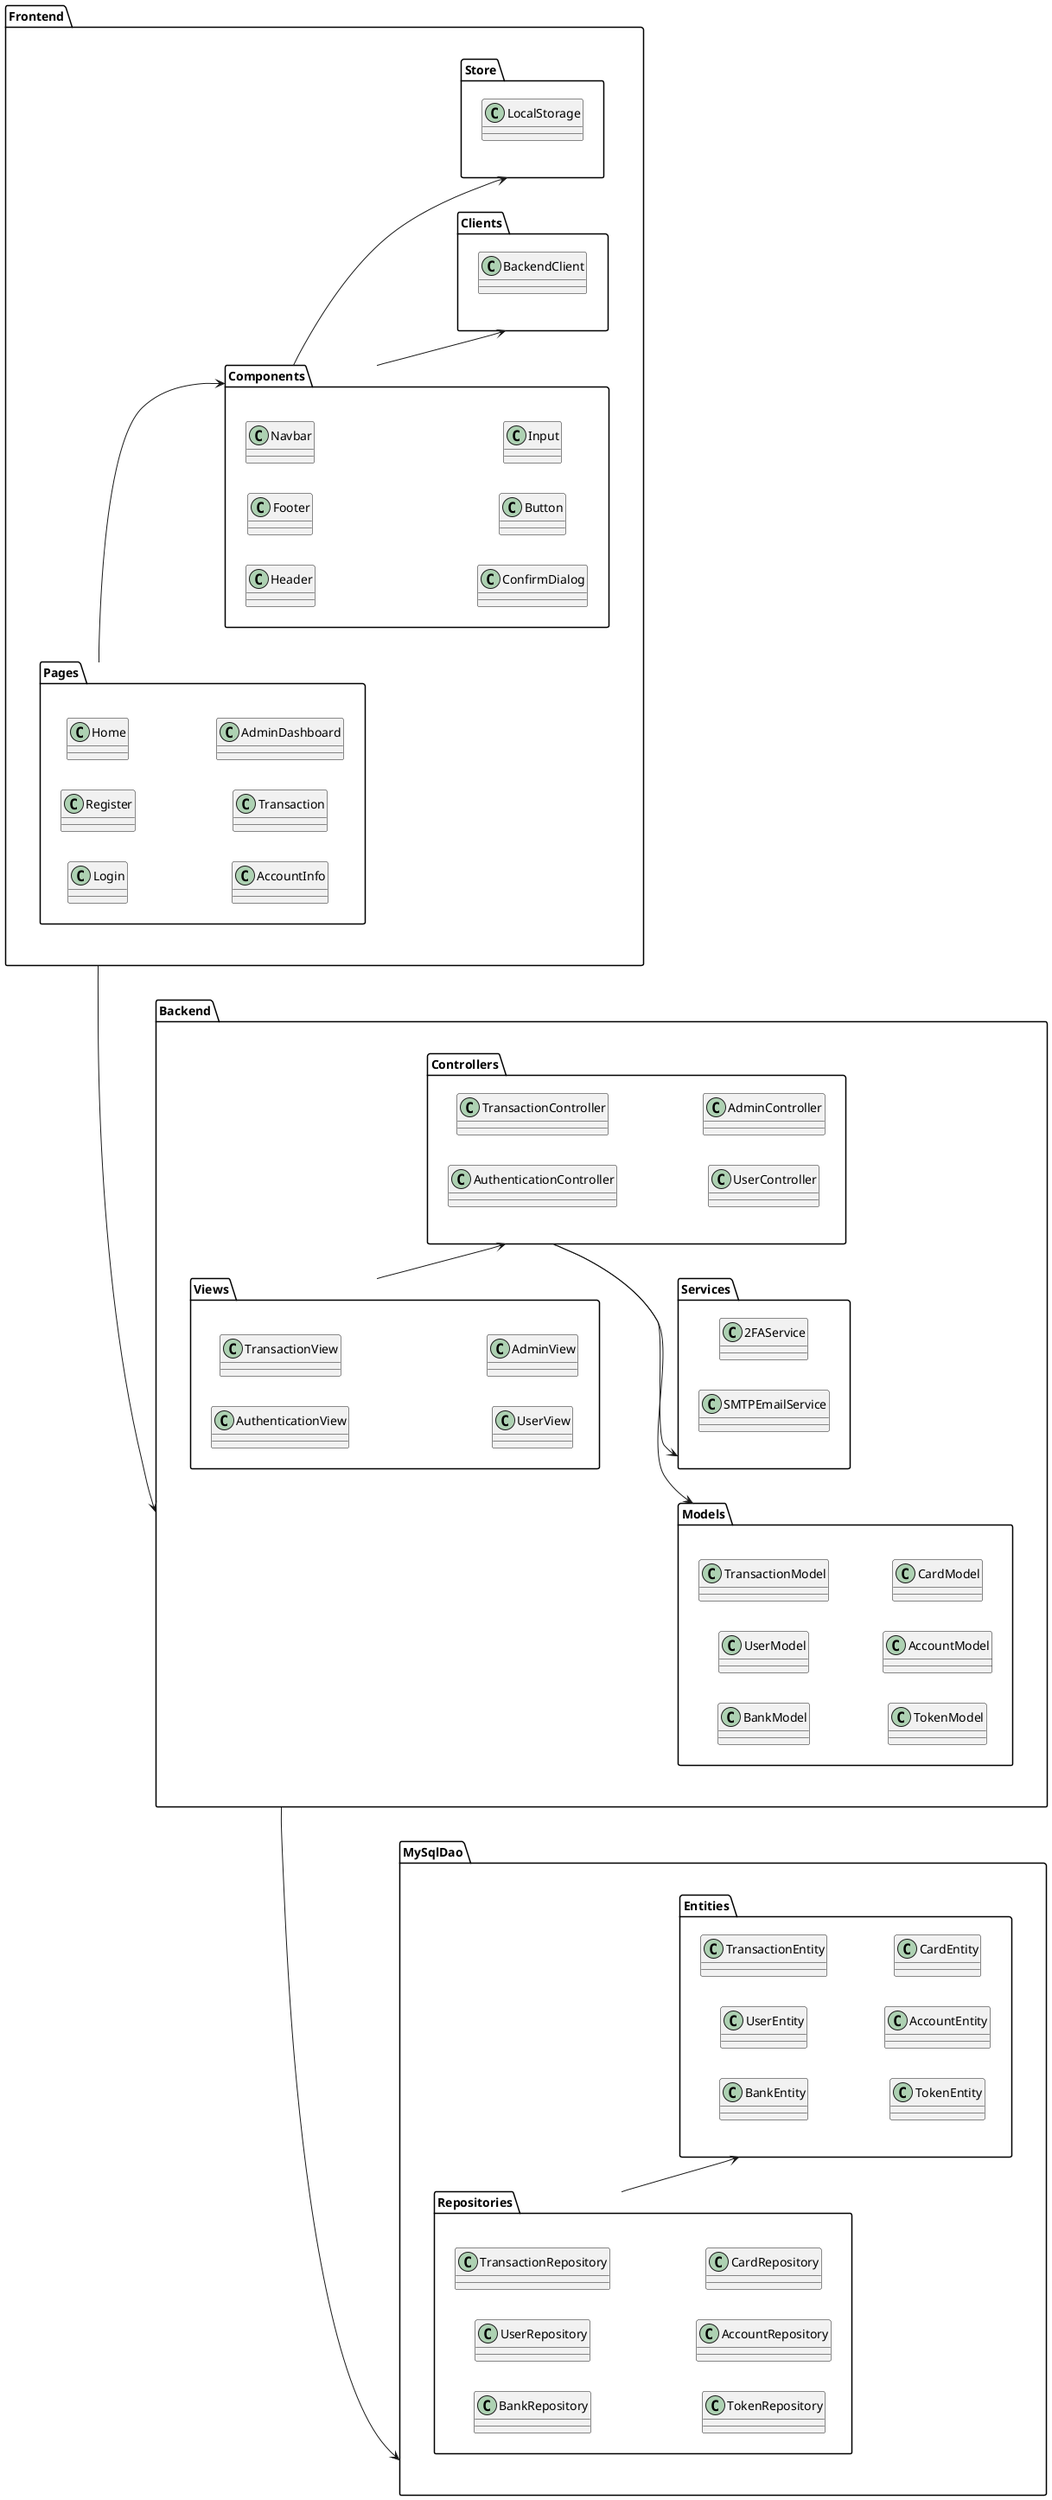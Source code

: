 @startuml package-diagram
left to right direction

package "Frontend" {


    package "Clients" {
        class BackendClient
    }


    package "Pages" {
        class Login
        class Register
        class Home
        class AccountInfo
        class Transaction
        class AdminDashboard
    }

    package "Components" {
        class Header
        class Footer
        class Navbar
        class ConfirmDialog
        class Button
        class Input
    }

    package "Store" {
        class LocalStorage
    }

}


package "Backend" {
    package "Views" {
        class AuthenticationView
        class TransactionView
        class UserView
        class AdminView
    }

    package "Controllers" {
        class AuthenticationController
        class TransactionController
        class UserController
        class AdminController
    }

    package "Models" {
        class BankModel
        class UserModel
        class TransactionModel
        class TokenModel
        class AccountModel
        class CardModel
    }

    package "Services"{
        class 2FAService
        class SMTPEmailService
    }
}

package "MySqlDao" {
    package "Entities" {
        class BankEntity
        class UserEntity
        class TransactionEntity
        class TokenEntity
        class AccountEntity
        class CardEntity
    }

    package "Repositories" {
        class BankRepository
        class UserRepository
        class TransactionRepository
        class TokenRepository
        class AccountRepository
        class CardRepository
    }
}

"Frontend" -down-> "Backend"
"Backend" -down-> "MySqlDao"

"Pages" --> "Components"
"Components" --> "Store"
"Components" --> "Clients"

"Views" --> "Controllers"
"Controllers" --> "Models"
"Controllers" --> "Services"

"Repositories" --> "Entities"

@enduml
